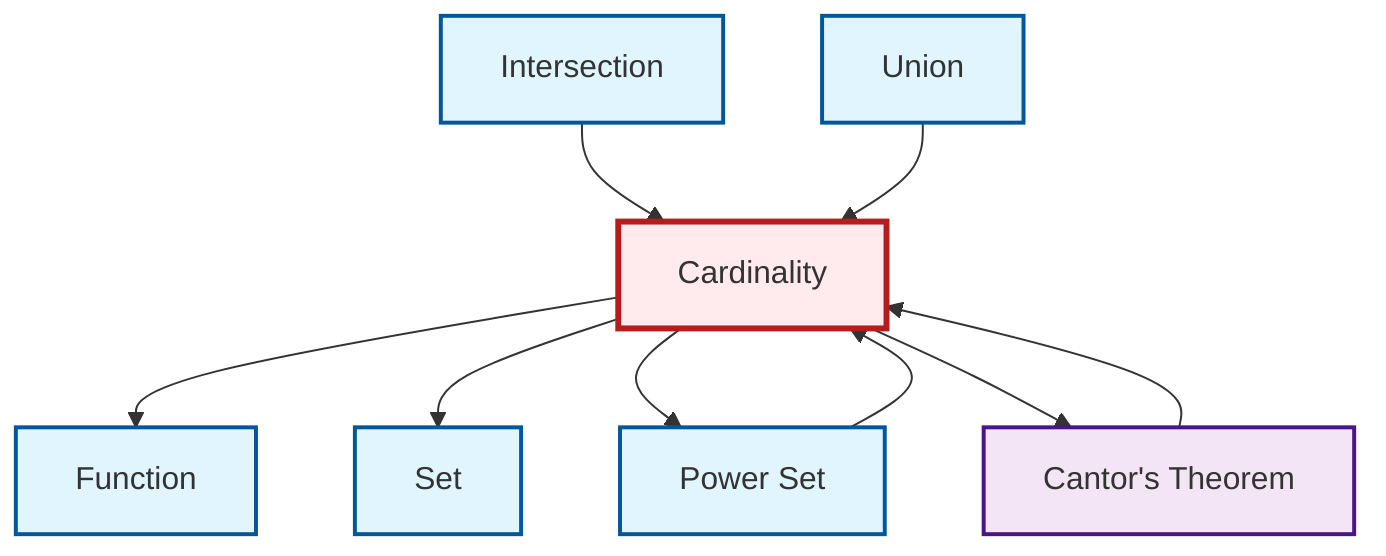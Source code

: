 graph TD
    classDef definition fill:#e1f5fe,stroke:#01579b,stroke-width:2px
    classDef theorem fill:#f3e5f5,stroke:#4a148c,stroke-width:2px
    classDef axiom fill:#fff3e0,stroke:#e65100,stroke-width:2px
    classDef example fill:#e8f5e9,stroke:#1b5e20,stroke-width:2px
    classDef current fill:#ffebee,stroke:#b71c1c,stroke-width:3px
    def-intersection["Intersection"]:::definition
    def-union["Union"]:::definition
    def-function["Function"]:::definition
    thm-cantor["Cantor's Theorem"]:::theorem
    def-cardinality["Cardinality"]:::definition
    def-power-set["Power Set"]:::definition
    def-set["Set"]:::definition
    def-cardinality --> def-function
    def-intersection --> def-cardinality
    def-union --> def-cardinality
    def-power-set --> def-cardinality
    def-cardinality --> def-set
    thm-cantor --> def-cardinality
    def-cardinality --> def-power-set
    def-cardinality --> thm-cantor
    class def-cardinality current